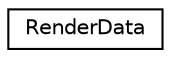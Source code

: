 digraph G
{
  edge [fontname="Helvetica",fontsize="10",labelfontname="Helvetica",labelfontsize="10"];
  node [fontname="Helvetica",fontsize="10",shape=record];
  rankdir=LR;
  Node1 [label="RenderData",height=0.2,width=0.4,color="black", fillcolor="white", style="filled",URL="$d3/d27/structRenderData.html"];
}
